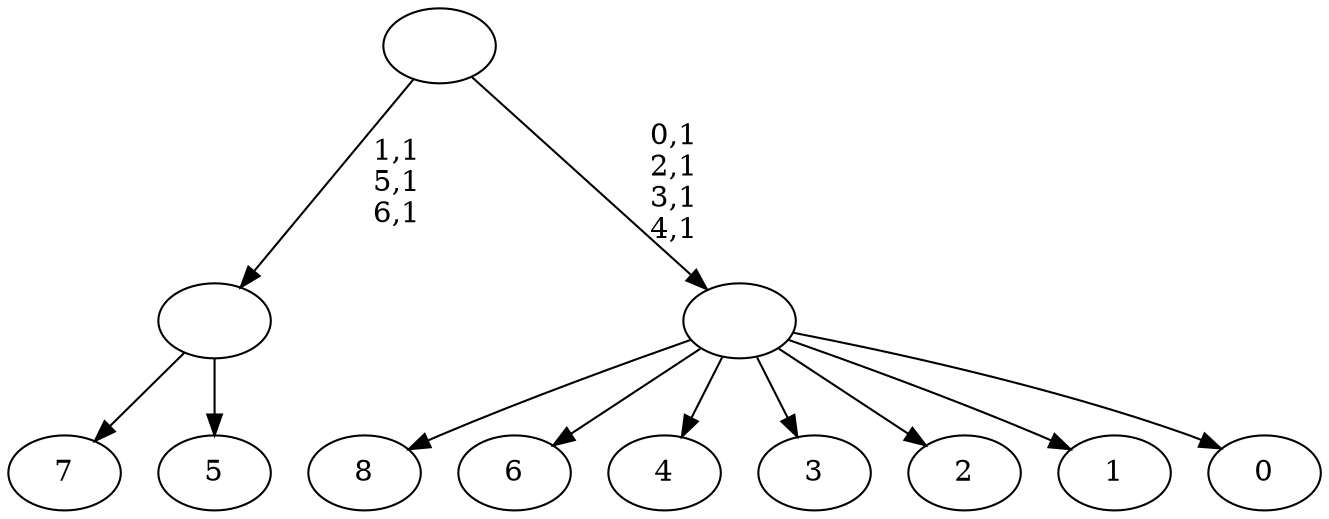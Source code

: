 digraph T {
	16 [label="8"]
	15 [label="7"]
	14 [label="6"]
	13 [label="5"]
	12 [label=""]
	9 [label="4"]
	8 [label="3"]
	7 [label="2"]
	6 [label="1"]
	5 [label="0"]
	4 [label=""]
	0 [label=""]
	12 -> 15 [label=""]
	12 -> 13 [label=""]
	4 -> 16 [label=""]
	4 -> 14 [label=""]
	4 -> 9 [label=""]
	4 -> 8 [label=""]
	4 -> 7 [label=""]
	4 -> 6 [label=""]
	4 -> 5 [label=""]
	0 -> 4 [label="0,1\n2,1\n3,1\n4,1"]
	0 -> 12 [label="1,1\n5,1\n6,1"]
}
